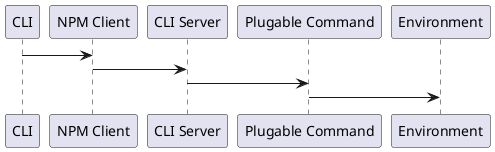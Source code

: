 @startuml
CLI -> "NPM Client"
"NPM Client" -> "CLI Server"
"CLI Server" -> "Plugable Command"
"Plugable Command" -> Environment
@enduml